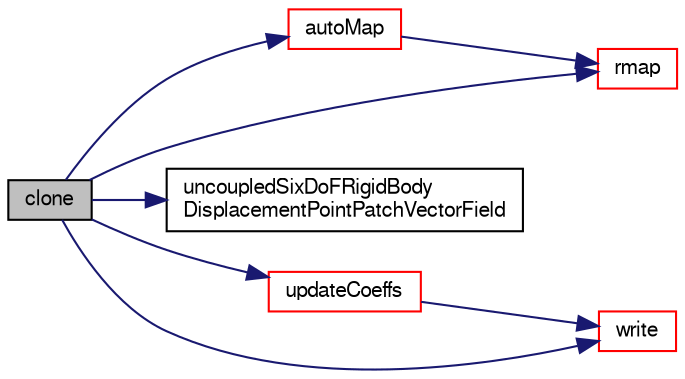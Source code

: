 digraph "clone"
{
  bgcolor="transparent";
  edge [fontname="FreeSans",fontsize="10",labelfontname="FreeSans",labelfontsize="10"];
  node [fontname="FreeSans",fontsize="10",shape=record];
  rankdir="LR";
  Node68 [label="clone",height=0.2,width=0.4,color="black", fillcolor="grey75", style="filled", fontcolor="black"];
  Node68 -> Node69 [color="midnightblue",fontsize="10",style="solid",fontname="FreeSans"];
  Node69 [label="autoMap",height=0.2,width=0.4,color="red",URL="$a29474.html#a29ce2a7cdc96cffba66b33b9ab1355a4",tooltip="Map (and resize as needed) from self given a mapping object. "];
  Node69 -> Node71 [color="midnightblue",fontsize="10",style="solid",fontname="FreeSans"];
  Node71 [label="rmap",height=0.2,width=0.4,color="red",URL="$a29474.html#aab3d2f411d5ceff80ad8f9839885b8cc",tooltip="Reverse map the given pointPatchField onto this pointPatchField. "];
  Node68 -> Node71 [color="midnightblue",fontsize="10",style="solid",fontname="FreeSans"];
  Node68 -> Node117 [color="midnightblue",fontsize="10",style="solid",fontname="FreeSans"];
  Node117 [label="uncoupledSixDoFRigidBody\lDisplacementPointPatchVectorField",height=0.2,width=0.4,color="black",URL="$a29474.html#ad3117dd3ec4a0bdc436df5052e20e53c",tooltip="Construct from patch and internal field. "];
  Node68 -> Node118 [color="midnightblue",fontsize="10",style="solid",fontname="FreeSans"];
  Node118 [label="updateCoeffs",height=0.2,width=0.4,color="red",URL="$a29474.html#a7e24eafac629d3733181cd942d4c902f",tooltip="Update the coefficients associated with the patch field. "];
  Node118 -> Node172 [color="midnightblue",fontsize="10",style="solid",fontname="FreeSans"];
  Node172 [label="write",height=0.2,width=0.4,color="red",URL="$a29474.html#a293fdfec8bdfbd5c3913ab4c9f3454ff",tooltip="Write. "];
  Node68 -> Node172 [color="midnightblue",fontsize="10",style="solid",fontname="FreeSans"];
}
